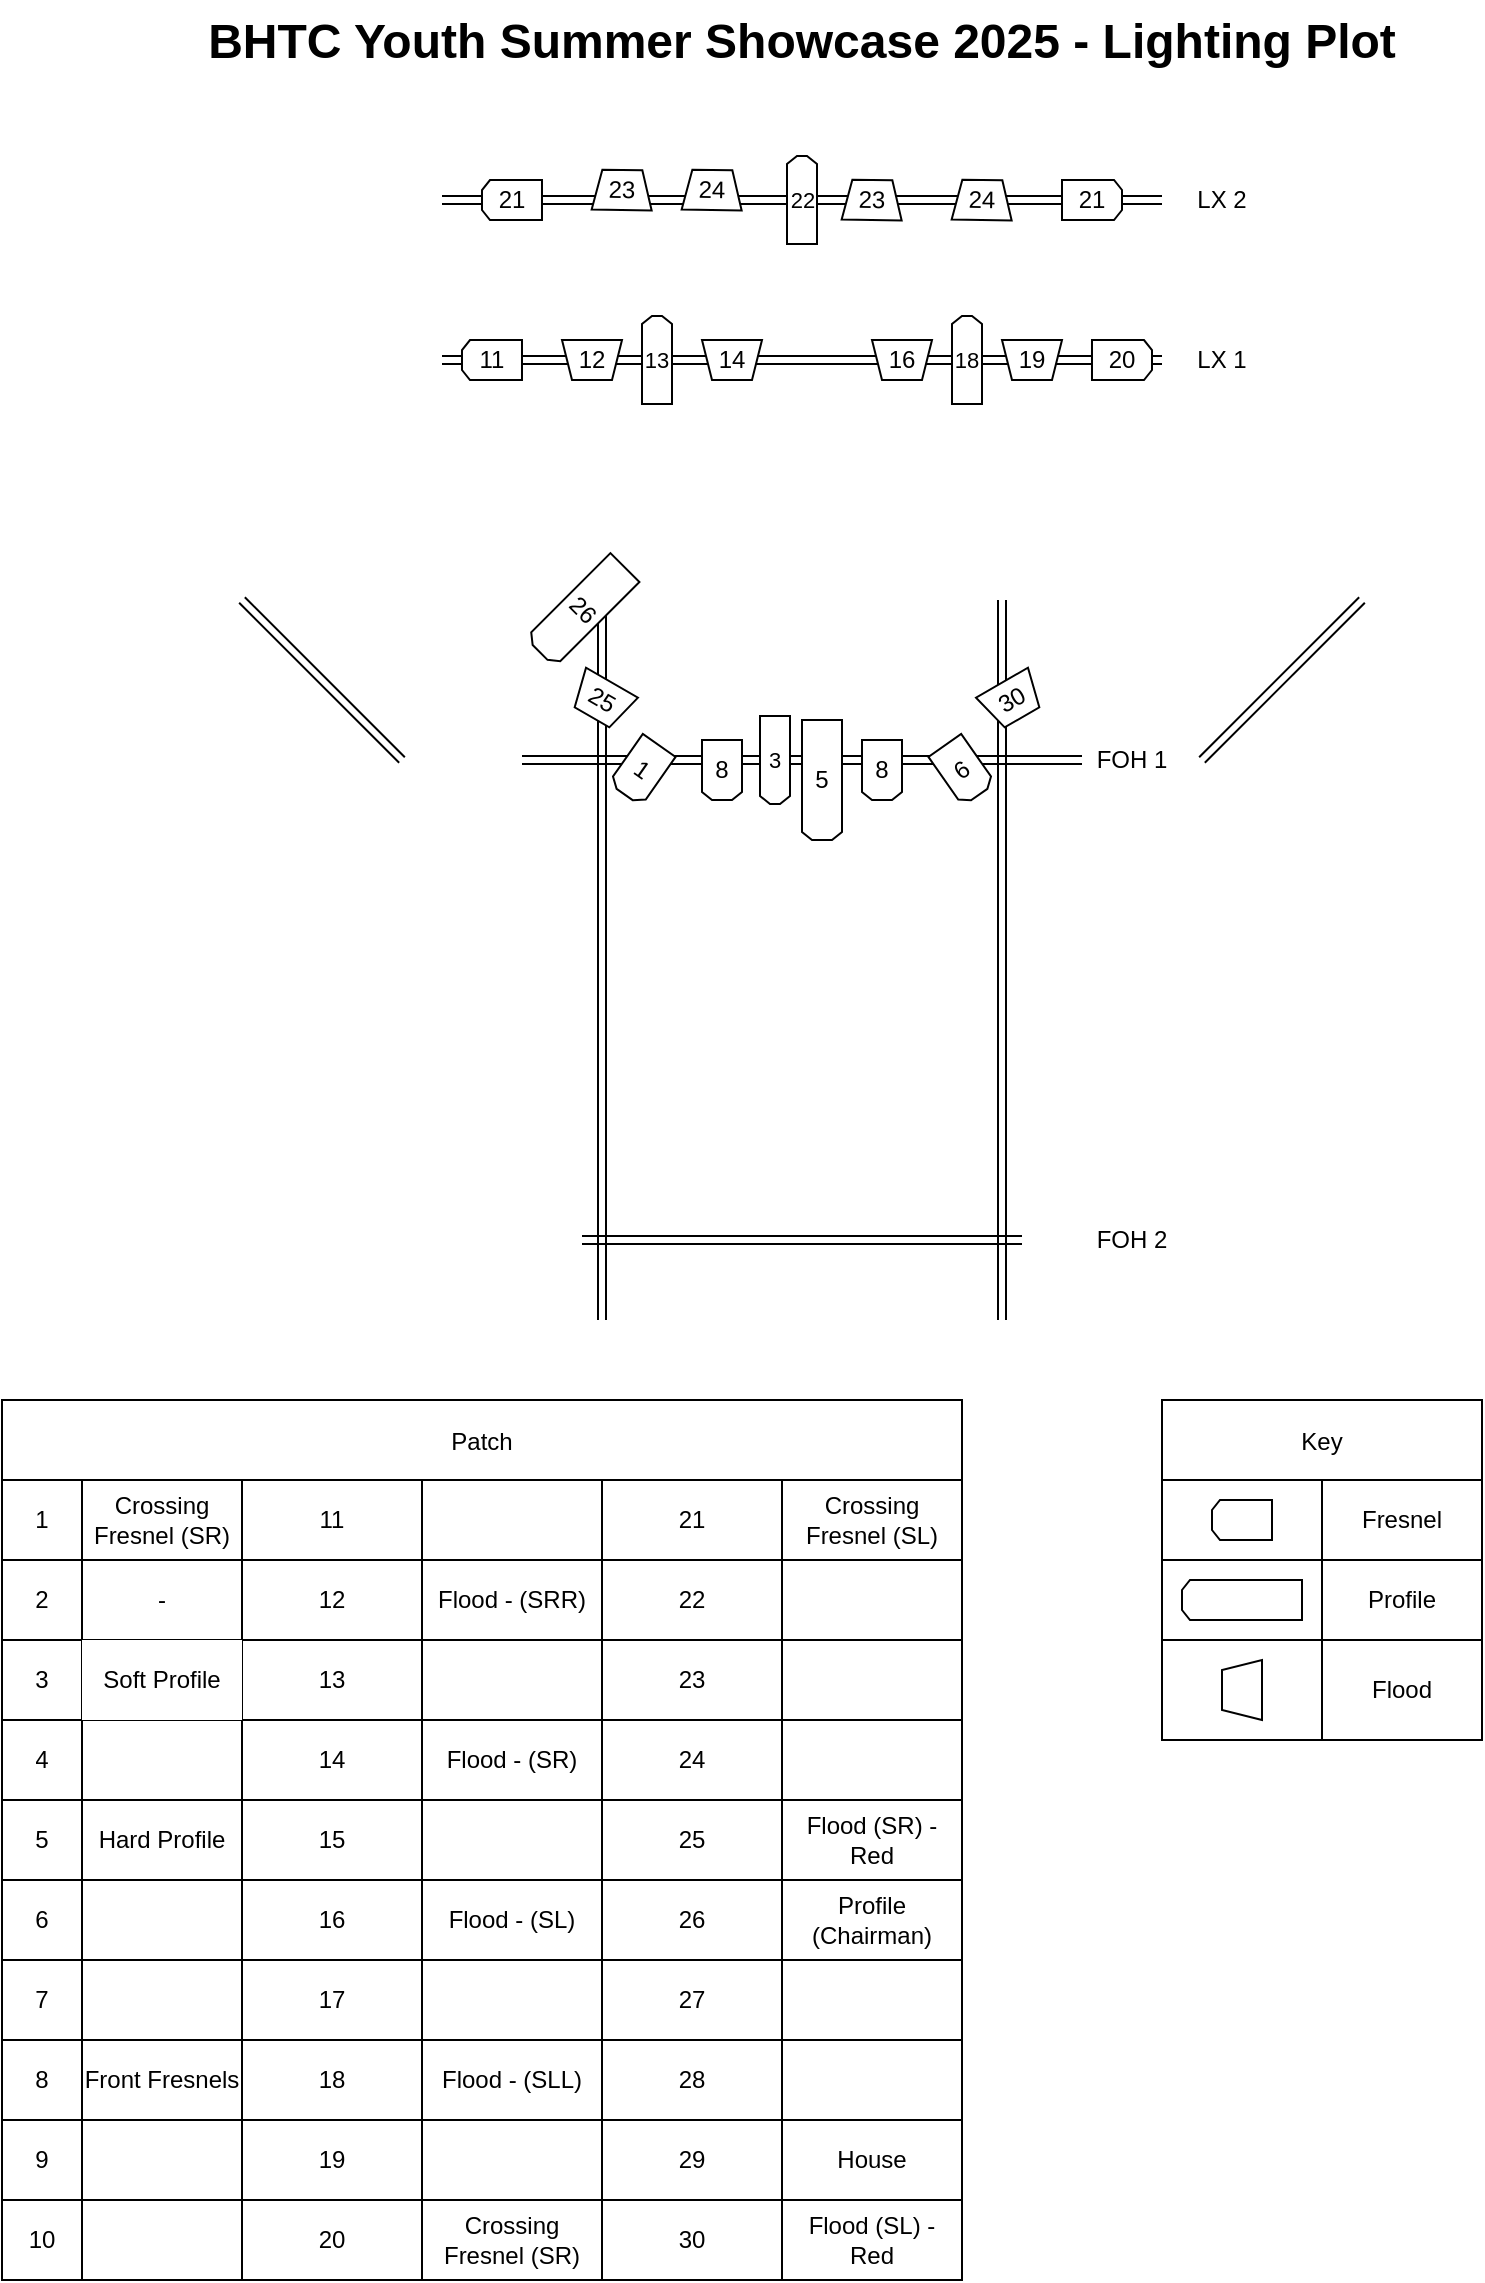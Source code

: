 <mxfile version="27.2.0">
  <diagram name="Page-1" id="0cR-pKz7L_kYpNocvQso">
    <mxGraphModel dx="839" dy="516" grid="1" gridSize="5" guides="1" tooltips="1" connect="1" arrows="1" fold="1" page="1" pageScale="1" pageWidth="827" pageHeight="1169" math="0" shadow="0">
      <root>
        <mxCell id="0" />
        <mxCell id="1" parent="0" />
        <mxCell id="gsc3AVZnk_Cv8aVm4X5c-15" value="Key" style="shape=table;startSize=40;container=1;collapsible=0;childLayout=tableLayout;movable=1;resizable=1;rotatable=1;deletable=1;editable=1;locked=0;connectable=1;" parent="1" vertex="1">
          <mxGeometry x="600" y="720" width="160" height="170" as="geometry" />
        </mxCell>
        <mxCell id="gsc3AVZnk_Cv8aVm4X5c-16" value="" style="shape=tableRow;horizontal=0;startSize=0;swimlaneHead=0;swimlaneBody=0;strokeColor=inherit;top=0;left=0;bottom=0;right=0;collapsible=0;dropTarget=0;fillColor=none;points=[[0,0.5],[1,0.5]];portConstraint=eastwest;" parent="gsc3AVZnk_Cv8aVm4X5c-15" vertex="1">
          <mxGeometry y="40" width="160" height="40" as="geometry" />
        </mxCell>
        <mxCell id="gsc3AVZnk_Cv8aVm4X5c-17" value="" style="shape=partialRectangle;html=1;whiteSpace=wrap;connectable=0;strokeColor=inherit;overflow=hidden;fillColor=none;top=0;left=0;bottom=0;right=0;pointerEvents=1;" parent="gsc3AVZnk_Cv8aVm4X5c-16" vertex="1">
          <mxGeometry width="80" height="40" as="geometry">
            <mxRectangle width="80" height="40" as="alternateBounds" />
          </mxGeometry>
        </mxCell>
        <mxCell id="gsc3AVZnk_Cv8aVm4X5c-18" value="Fresnel" style="shape=partialRectangle;html=1;whiteSpace=wrap;connectable=0;strokeColor=inherit;overflow=hidden;fillColor=none;top=0;left=0;bottom=0;right=0;pointerEvents=1;" parent="gsc3AVZnk_Cv8aVm4X5c-16" vertex="1">
          <mxGeometry x="80" width="80" height="40" as="geometry">
            <mxRectangle width="80" height="40" as="alternateBounds" />
          </mxGeometry>
        </mxCell>
        <mxCell id="gsc3AVZnk_Cv8aVm4X5c-19" value="" style="shape=tableRow;horizontal=0;startSize=0;swimlaneHead=0;swimlaneBody=0;strokeColor=inherit;top=0;left=0;bottom=0;right=0;collapsible=0;dropTarget=0;fillColor=none;points=[[0,0.5],[1,0.5]];portConstraint=eastwest;" parent="gsc3AVZnk_Cv8aVm4X5c-15" vertex="1">
          <mxGeometry y="80" width="160" height="40" as="geometry" />
        </mxCell>
        <mxCell id="gsc3AVZnk_Cv8aVm4X5c-20" value="" style="shape=partialRectangle;html=1;whiteSpace=wrap;connectable=0;strokeColor=inherit;overflow=hidden;fillColor=none;top=0;left=0;bottom=0;right=0;pointerEvents=1;" parent="gsc3AVZnk_Cv8aVm4X5c-19" vertex="1">
          <mxGeometry width="80" height="40" as="geometry">
            <mxRectangle width="80" height="40" as="alternateBounds" />
          </mxGeometry>
        </mxCell>
        <mxCell id="gsc3AVZnk_Cv8aVm4X5c-21" value="Profile" style="shape=partialRectangle;html=1;whiteSpace=wrap;connectable=0;strokeColor=inherit;overflow=hidden;fillColor=none;top=0;left=0;bottom=0;right=0;pointerEvents=1;" parent="gsc3AVZnk_Cv8aVm4X5c-19" vertex="1">
          <mxGeometry x="80" width="80" height="40" as="geometry">
            <mxRectangle width="80" height="40" as="alternateBounds" />
          </mxGeometry>
        </mxCell>
        <mxCell id="gsc3AVZnk_Cv8aVm4X5c-22" value="" style="shape=tableRow;horizontal=0;startSize=0;swimlaneHead=0;swimlaneBody=0;strokeColor=inherit;top=0;left=0;bottom=0;right=0;collapsible=0;dropTarget=0;fillColor=none;points=[[0,0.5],[1,0.5]];portConstraint=eastwest;" parent="gsc3AVZnk_Cv8aVm4X5c-15" vertex="1">
          <mxGeometry y="120" width="160" height="50" as="geometry" />
        </mxCell>
        <mxCell id="gsc3AVZnk_Cv8aVm4X5c-23" value="" style="shape=partialRectangle;html=1;whiteSpace=wrap;connectable=0;strokeColor=inherit;overflow=hidden;fillColor=none;top=0;left=0;bottom=0;right=0;pointerEvents=1;" parent="gsc3AVZnk_Cv8aVm4X5c-22" vertex="1">
          <mxGeometry width="80" height="50" as="geometry">
            <mxRectangle width="80" height="50" as="alternateBounds" />
          </mxGeometry>
        </mxCell>
        <mxCell id="gsc3AVZnk_Cv8aVm4X5c-24" value="Flood" style="shape=partialRectangle;html=1;whiteSpace=wrap;connectable=0;strokeColor=inherit;overflow=hidden;fillColor=none;top=0;left=0;bottom=0;right=0;pointerEvents=1;" parent="gsc3AVZnk_Cv8aVm4X5c-22" vertex="1">
          <mxGeometry x="80" width="80" height="50" as="geometry">
            <mxRectangle width="80" height="50" as="alternateBounds" />
          </mxGeometry>
        </mxCell>
        <mxCell id="x30-Vbi91ZwOQs9lhoYy-4" value="" style="edgeStyle=none;orthogonalLoop=1;jettySize=auto;html=1;rounded=0;fontSize=12;curved=1;shape=link;startSize=6;movable=0;resizable=0;rotatable=0;deletable=0;editable=0;locked=1;connectable=0;" parent="1" edge="1">
          <mxGeometry width="120" relative="1" as="geometry">
            <mxPoint x="320" y="680" as="sourcePoint" />
            <mxPoint x="320" y="320" as="targetPoint" />
            <Array as="points" />
          </mxGeometry>
        </mxCell>
        <mxCell id="x30-Vbi91ZwOQs9lhoYy-7" value="" style="edgeStyle=none;orthogonalLoop=1;jettySize=auto;html=1;rounded=0;fontSize=12;curved=1;shape=link;startSize=6;movable=0;resizable=0;rotatable=0;deletable=0;editable=0;locked=1;connectable=0;" parent="1" edge="1">
          <mxGeometry width="120" relative="1" as="geometry">
            <mxPoint x="520" y="680" as="sourcePoint" />
            <mxPoint x="520" y="320" as="targetPoint" />
            <Array as="points">
              <mxPoint x="520" y="500" />
            </Array>
          </mxGeometry>
        </mxCell>
        <mxCell id="x30-Vbi91ZwOQs9lhoYy-10" value="" style="edgeStyle=none;orthogonalLoop=1;jettySize=auto;html=1;rounded=0;fontSize=12;curved=1;shape=link;startSize=6;movable=0;resizable=0;rotatable=0;deletable=0;editable=0;locked=1;connectable=0;" parent="1" edge="1">
          <mxGeometry width="120" relative="1" as="geometry">
            <mxPoint x="560" y="400" as="sourcePoint" />
            <mxPoint x="280" y="400" as="targetPoint" />
            <Array as="points">
              <mxPoint x="414" y="400" />
            </Array>
          </mxGeometry>
        </mxCell>
        <mxCell id="x30-Vbi91ZwOQs9lhoYy-11" value="" style="edgeStyle=none;orthogonalLoop=1;jettySize=auto;html=1;rounded=0;fontSize=12;curved=1;shape=link;startSize=6;movable=0;resizable=0;rotatable=0;deletable=0;editable=0;locked=1;connectable=0;" parent="1" edge="1">
          <mxGeometry width="120" relative="1" as="geometry">
            <mxPoint x="530" y="640" as="sourcePoint" />
            <mxPoint x="310" y="640" as="targetPoint" />
            <Array as="points">
              <mxPoint x="414" y="640" />
            </Array>
          </mxGeometry>
        </mxCell>
        <mxCell id="TmjBKtmBgoDeZt3z3jt7-1" value="" style="edgeStyle=none;orthogonalLoop=1;jettySize=auto;html=1;rounded=0;fontSize=12;curved=1;shape=link;startSize=6;movable=0;resizable=0;rotatable=0;deletable=0;editable=0;locked=1;connectable=0;" parent="1" edge="1">
          <mxGeometry width="120" relative="1" as="geometry">
            <mxPoint x="600" y="200" as="sourcePoint" />
            <mxPoint x="240" y="200" as="targetPoint" />
            <Array as="points">
              <mxPoint x="464" y="200" />
            </Array>
          </mxGeometry>
        </mxCell>
        <mxCell id="VJrF4VuwuTOzUl-eug8C-1" value="" style="edgeStyle=none;orthogonalLoop=1;jettySize=auto;html=1;rounded=0;fontSize=12;curved=1;shape=link;startSize=6;movable=0;resizable=0;rotatable=0;deletable=0;editable=0;locked=1;connectable=0;" parent="1" edge="1">
          <mxGeometry width="120" relative="1" as="geometry">
            <mxPoint x="600" y="120" as="sourcePoint" />
            <mxPoint x="240" y="120" as="targetPoint" />
            <Array as="points">
              <mxPoint x="464" y="120" />
            </Array>
          </mxGeometry>
        </mxCell>
        <mxCell id="VJrF4VuwuTOzUl-eug8C-2" value="" style="edgeStyle=none;orthogonalLoop=1;jettySize=auto;html=1;rounded=0;fontSize=12;curved=1;shape=link;startSize=6;movable=0;resizable=0;rotatable=0;deletable=0;editable=0;locked=1;connectable=0;" parent="1" edge="1">
          <mxGeometry width="120" relative="1" as="geometry">
            <mxPoint x="700" y="320" as="sourcePoint" />
            <mxPoint x="620" y="400" as="targetPoint" />
            <Array as="points" />
          </mxGeometry>
        </mxCell>
        <mxCell id="VJrF4VuwuTOzUl-eug8C-3" value="" style="edgeStyle=none;orthogonalLoop=1;jettySize=auto;html=1;rounded=0;fontSize=12;curved=1;shape=link;startSize=6;movable=0;resizable=0;rotatable=0;deletable=0;editable=0;locked=1;connectable=0;" parent="1" edge="1">
          <mxGeometry width="120" relative="1" as="geometry">
            <mxPoint x="140" y="320" as="sourcePoint" />
            <mxPoint x="220" y="400" as="targetPoint" />
            <Array as="points" />
          </mxGeometry>
        </mxCell>
        <mxCell id="uhPALGmHis_ivpPRdaCl-106" value="&lt;h1 style=&quot;margin-top: 0px;&quot;&gt;&lt;span&gt;BHTC Youth Summer Showcase 2025 - Lighting Plot&lt;/span&gt;&lt;/h1&gt;" style="text;html=1;whiteSpace=wrap;overflow=hidden;rounded=0;align=center;" parent="1" vertex="1">
          <mxGeometry x="80" y="20" width="680" height="40" as="geometry" />
        </mxCell>
        <mxCell id="gsc3AVZnk_Cv8aVm4X5c-8" value="1" style="shape=loopLimit;rotation=35;size=5;labelBorderColor=none;align=center;verticalAlign=middle;direction=west;html=1;whiteSpace=wrap;" parent="1" vertex="1">
          <mxGeometry x="330" y="390" width="20" height="30" as="geometry" />
        </mxCell>
        <mxCell id="gsc3AVZnk_Cv8aVm4X5c-13" value="" style="shape=loopLimit;whiteSpace=wrap;html=1;rotation=0;size=5;direction=north;" parent="1" vertex="1">
          <mxGeometry x="625" y="770" width="30" height="20" as="geometry" />
        </mxCell>
        <mxCell id="QwZOxHsbDGRuCsRQ6tuZ-2" value="6" style="shape=loopLimit;whiteSpace=wrap;html=1;rotation=-35;size=5;labelBorderColor=none;align=center;verticalAlign=middle;direction=west;" parent="1" vertex="1">
          <mxGeometry x="490" y="390" width="20" height="30" as="geometry" />
        </mxCell>
        <mxCell id="QwZOxHsbDGRuCsRQ6tuZ-3" value="8" style="shape=loopLimit;whiteSpace=wrap;html=1;rotation=0;size=5;labelBorderColor=none;align=center;verticalAlign=middle;direction=west;" parent="1" vertex="1">
          <mxGeometry x="370" y="390" width="20" height="30" as="geometry" />
        </mxCell>
        <mxCell id="QwZOxHsbDGRuCsRQ6tuZ-4" value="8" style="shape=loopLimit;whiteSpace=wrap;html=1;rotation=0;size=5;labelBorderColor=none;align=center;verticalAlign=middle;direction=west;" parent="1" vertex="1">
          <mxGeometry x="450" y="390" width="20" height="30" as="geometry" />
        </mxCell>
        <mxCell id="QwZOxHsbDGRuCsRQ6tuZ-5" value="5" style="shape=loopLimit;whiteSpace=wrap;html=1;rotation=0;size=5;labelBorderColor=none;align=center;verticalAlign=middle;direction=west;" parent="1" vertex="1">
          <mxGeometry x="420" y="380" width="20" height="60" as="geometry" />
        </mxCell>
        <mxCell id="QwZOxHsbDGRuCsRQ6tuZ-7" value="" style="shape=loopLimit;whiteSpace=wrap;html=1;rotation=0;size=5;labelBorderColor=default;align=center;verticalAlign=middle;direction=north;" parent="1" vertex="1">
          <mxGeometry x="610" y="810" width="60" height="20" as="geometry" />
        </mxCell>
        <mxCell id="x87p_FEQ5hmGFxIxRb2J-2" value="" style="shape=trapezoid;perimeter=trapezoidPerimeter;whiteSpace=wrap;html=1;fixedSize=1;size=5;direction=north;" parent="1" vertex="1">
          <mxGeometry x="630" y="850" width="20" height="30" as="geometry" />
        </mxCell>
        <mxCell id="x87p_FEQ5hmGFxIxRb2J-3" value="30" style="shape=trapezoid;perimeter=trapezoidPerimeter;whiteSpace=wrap;html=1;fixedSize=1;size=5;direction=west;rotation=-30;gradientColor=none;strokeColor=light-dark(#000000,#FF0000);" parent="1" vertex="1">
          <mxGeometry x="510" y="360" width="30" height="20" as="geometry" />
        </mxCell>
        <mxCell id="x87p_FEQ5hmGFxIxRb2J-4" value="25" style="shape=trapezoid;perimeter=trapezoidPerimeter;whiteSpace=wrap;html=1;fixedSize=1;size=5;direction=west;rotation=30;gradientColor=none;strokeColor=light-dark(#000000,#FF0000);" parent="1" vertex="1">
          <mxGeometry x="305" y="360" width="30" height="20" as="geometry" />
        </mxCell>
        <mxCell id="x87p_FEQ5hmGFxIxRb2J-9" value="12" style="shape=trapezoid;perimeter=trapezoidPerimeter;whiteSpace=wrap;html=1;fixedSize=1;size=5;direction=west;rotation=0;gradientColor=none;strokeColor=light-dark(#000000,#00CC00);" parent="1" vertex="1">
          <mxGeometry x="300.0" y="190.0" width="30" height="20" as="geometry" />
        </mxCell>
        <mxCell id="x87p_FEQ5hmGFxIxRb2J-10" value="14" style="shape=trapezoid;perimeter=trapezoidPerimeter;whiteSpace=wrap;html=1;fixedSize=1;size=5;direction=west;rotation=0;gradientColor=none;strokeColor=light-dark(#000000,#FF0000);" parent="1" vertex="1">
          <mxGeometry x="370" y="190" width="30" height="20" as="geometry" />
        </mxCell>
        <mxCell id="x87p_FEQ5hmGFxIxRb2J-11" value="16" style="shape=trapezoid;perimeter=trapezoidPerimeter;whiteSpace=wrap;html=1;fixedSize=1;size=5;direction=west;rotation=0;gradientColor=none;strokeColor=light-dark(#000000,#007FFF);" parent="1" vertex="1">
          <mxGeometry x="455" y="190" width="30" height="20" as="geometry" />
        </mxCell>
        <mxCell id="x87p_FEQ5hmGFxIxRb2J-12" value="19" style="shape=trapezoid;perimeter=trapezoidPerimeter;whiteSpace=wrap;html=1;fixedSize=1;size=5;direction=west;rotation=0;gradientColor=none;strokeColor=light-dark(#000000,#FFE52E);" parent="1" vertex="1">
          <mxGeometry x="520" y="190" width="30" height="20" as="geometry" />
        </mxCell>
        <mxCell id="x87p_FEQ5hmGFxIxRb2J-21" value="FOH 2" style="text;html=1;align=center;verticalAlign=middle;whiteSpace=wrap;rounded=0;" parent="1" vertex="1">
          <mxGeometry x="555" y="625" width="60" height="30" as="geometry" />
        </mxCell>
        <mxCell id="x87p_FEQ5hmGFxIxRb2J-22" value="FOH 1" style="text;html=1;align=center;verticalAlign=middle;whiteSpace=wrap;rounded=0;" parent="1" vertex="1">
          <mxGeometry x="555" y="385" width="60" height="30" as="geometry" />
        </mxCell>
        <mxCell id="x87p_FEQ5hmGFxIxRb2J-23" value="LX 1" style="text;html=1;align=center;verticalAlign=middle;whiteSpace=wrap;rounded=0;" parent="1" vertex="1">
          <mxGeometry x="600" y="185" width="60" height="30" as="geometry" />
        </mxCell>
        <mxCell id="x87p_FEQ5hmGFxIxRb2J-25" value="LX 2" style="text;html=1;align=center;verticalAlign=middle;whiteSpace=wrap;rounded=0;" parent="1" vertex="1">
          <mxGeometry x="600" y="105" width="60" height="30" as="geometry" />
        </mxCell>
        <mxCell id="x87p_FEQ5hmGFxIxRb2J-26" value="21" style="shape=loopLimit;rotation=0;size=5;labelBorderColor=none;align=center;verticalAlign=middle;direction=north;html=1;whiteSpace=wrap;" parent="1" vertex="1">
          <mxGeometry x="259.995" y="110.003" width="30" height="20" as="geometry" />
        </mxCell>
        <mxCell id="x87p_FEQ5hmGFxIxRb2J-27" value="21" style="shape=loopLimit;rotation=0;size=5;labelBorderColor=none;align=center;verticalAlign=middle;direction=south;html=1;whiteSpace=wrap;" parent="1" vertex="1">
          <mxGeometry x="550" y="110" width="30" height="20" as="geometry" />
        </mxCell>
        <mxCell id="x87p_FEQ5hmGFxIxRb2J-30" value="&lt;span style=&quot;font-size: 11px;&quot;&gt;3&lt;/span&gt;" style="shape=loopLimit;whiteSpace=wrap;html=1;rotation=0;size=5;labelBorderColor=none;align=center;verticalAlign=middle;direction=west;" parent="1" vertex="1">
          <mxGeometry x="399" y="378.02" width="15" height="43.96" as="geometry" />
        </mxCell>
        <mxCell id="x87p_FEQ5hmGFxIxRb2J-32" value="26" style="shape=loopLimit;whiteSpace=wrap;html=1;rotation=45;size=5;labelBorderColor=none;align=center;verticalAlign=middle;direction=west;" parent="1" vertex="1">
          <mxGeometry x="300.0" y="295" width="20.51" height="60" as="geometry" />
        </mxCell>
        <mxCell id="JrFaHF6b2QVc-6VEAsCm-1" value="23" style="shape=trapezoid;perimeter=trapezoidPerimeter;whiteSpace=wrap;html=1;fixedSize=1;size=5;direction=east;rotation=1;gradientColor=none;strokeColor=light-dark(#000000,#FF0000);" vertex="1" parent="1">
          <mxGeometry x="315" y="105" width="30" height="20" as="geometry" />
        </mxCell>
        <mxCell id="JrFaHF6b2QVc-6VEAsCm-2" value="23" style="shape=trapezoid;perimeter=trapezoidPerimeter;whiteSpace=wrap;html=1;fixedSize=1;size=5;direction=east;rotation=1;gradientColor=none;strokeColor=light-dark(#000000,#FF0000);" vertex="1" parent="1">
          <mxGeometry x="440" y="110" width="30" height="20" as="geometry" />
        </mxCell>
        <mxCell id="JrFaHF6b2QVc-6VEAsCm-5" value="24" style="shape=trapezoid;perimeter=trapezoidPerimeter;whiteSpace=wrap;html=1;fixedSize=1;size=5;direction=east;rotation=1;gradientColor=none;strokeColor=light-dark(#000000,#FFE52E);" vertex="1" parent="1">
          <mxGeometry x="360" y="105" width="30" height="20" as="geometry" />
        </mxCell>
        <mxCell id="JrFaHF6b2QVc-6VEAsCm-6" value="&lt;span style=&quot;font-size: 11px;&quot;&gt;22&lt;/span&gt;" style="shape=loopLimit;whiteSpace=wrap;html=1;rotation=0;size=5;labelBorderColor=none;align=center;verticalAlign=middle;direction=east;" vertex="1" parent="1">
          <mxGeometry x="412.5" y="98.02" width="15" height="43.96" as="geometry" />
        </mxCell>
        <mxCell id="JrFaHF6b2QVc-6VEAsCm-7" value="24" style="shape=trapezoid;perimeter=trapezoidPerimeter;whiteSpace=wrap;html=1;fixedSize=1;size=5;direction=east;rotation=1;gradientColor=none;strokeColor=light-dark(#000000,#FFE52E);" vertex="1" parent="1">
          <mxGeometry x="495" y="110" width="30" height="20" as="geometry" />
        </mxCell>
        <mxCell id="JrFaHF6b2QVc-6VEAsCm-8" value="&lt;span style=&quot;font-size: 11px;&quot;&gt;13&lt;/span&gt;" style="shape=loopLimit;whiteSpace=wrap;html=1;rotation=0;size=5;labelBorderColor=none;align=center;verticalAlign=middle;direction=east;" vertex="1" parent="1">
          <mxGeometry x="340" y="178.02" width="15" height="43.96" as="geometry" />
        </mxCell>
        <mxCell id="JrFaHF6b2QVc-6VEAsCm-9" value="11" style="shape=loopLimit;rotation=0;size=5;labelBorderColor=none;align=center;verticalAlign=middle;direction=north;html=1;whiteSpace=wrap;" vertex="1" parent="1">
          <mxGeometry x="249.995" y="190.003" width="30" height="20" as="geometry" />
        </mxCell>
        <mxCell id="JrFaHF6b2QVc-6VEAsCm-10" value="20" style="shape=loopLimit;rotation=0;size=5;labelBorderColor=none;align=center;verticalAlign=middle;direction=south;html=1;whiteSpace=wrap;" vertex="1" parent="1">
          <mxGeometry x="564.995" y="190.003" width="30" height="20" as="geometry" />
        </mxCell>
        <mxCell id="VJrF4VuwuTOzUl-eug8C-97" value="Patch" style="shape=table;startSize=40;container=1;collapsible=0;childLayout=tableLayout;movable=1;resizable=1;rotatable=1;deletable=1;editable=1;locked=0;connectable=1;" parent="1" vertex="1">
          <mxGeometry x="20" y="720.0" width="480" height="440.0" as="geometry" />
        </mxCell>
        <mxCell id="VJrF4VuwuTOzUl-eug8C-98" value="" style="shape=tableRow;horizontal=0;startSize=0;swimlaneHead=0;swimlaneBody=0;strokeColor=inherit;top=0;left=0;bottom=0;right=0;collapsible=0;dropTarget=0;fillColor=none;points=[[0,0.5],[1,0.5]];portConstraint=eastwest;" parent="VJrF4VuwuTOzUl-eug8C-97" vertex="1">
          <mxGeometry y="40" width="480" height="40" as="geometry" />
        </mxCell>
        <mxCell id="VJrF4VuwuTOzUl-eug8C-99" value="1" style="shape=partialRectangle;html=1;whiteSpace=wrap;connectable=0;strokeColor=inherit;overflow=hidden;fillColor=none;top=0;left=0;bottom=0;right=0;pointerEvents=1;" parent="VJrF4VuwuTOzUl-eug8C-98" vertex="1">
          <mxGeometry width="40" height="40" as="geometry">
            <mxRectangle width="40" height="40" as="alternateBounds" />
          </mxGeometry>
        </mxCell>
        <mxCell id="VJrF4VuwuTOzUl-eug8C-100" value="Crossing Fresnel (SR)" style="shape=partialRectangle;html=1;whiteSpace=wrap;connectable=0;strokeColor=inherit;overflow=hidden;fillColor=none;top=0;left=0;bottom=0;right=0;pointerEvents=1;" parent="VJrF4VuwuTOzUl-eug8C-98" vertex="1">
          <mxGeometry x="40" width="80" height="40" as="geometry">
            <mxRectangle width="80" height="40" as="alternateBounds" />
          </mxGeometry>
        </mxCell>
        <mxCell id="uhPALGmHis_ivpPRdaCl-66" value="11" style="shape=partialRectangle;html=1;whiteSpace=wrap;connectable=0;strokeColor=inherit;overflow=hidden;fillColor=none;top=0;left=0;bottom=0;right=0;pointerEvents=1;" parent="VJrF4VuwuTOzUl-eug8C-98" vertex="1">
          <mxGeometry x="120" width="90" height="40" as="geometry">
            <mxRectangle width="90" height="40" as="alternateBounds" />
          </mxGeometry>
        </mxCell>
        <mxCell id="uhPALGmHis_ivpPRdaCl-96" style="shape=partialRectangle;html=1;whiteSpace=wrap;connectable=1;strokeColor=inherit;overflow=hidden;fillColor=none;top=0;left=0;bottom=0;right=0;pointerEvents=1;movable=1;resizable=1;rotatable=1;deletable=1;editable=1;locked=0;" parent="VJrF4VuwuTOzUl-eug8C-98" vertex="1">
          <mxGeometry x="210" width="90" height="40" as="geometry">
            <mxRectangle width="90" height="40" as="alternateBounds" />
          </mxGeometry>
        </mxCell>
        <mxCell id="uhPALGmHis_ivpPRdaCl-86" value="21" style="shape=partialRectangle;html=1;whiteSpace=wrap;connectable=0;strokeColor=inherit;overflow=hidden;fillColor=none;top=0;left=0;bottom=0;right=0;pointerEvents=1;" parent="VJrF4VuwuTOzUl-eug8C-98" vertex="1">
          <mxGeometry x="300" width="90" height="40" as="geometry">
            <mxRectangle width="90" height="40" as="alternateBounds" />
          </mxGeometry>
        </mxCell>
        <mxCell id="uhPALGmHis_ivpPRdaCl-76" value="Crossing Fresnel (SL)" style="shape=partialRectangle;html=1;whiteSpace=wrap;connectable=0;strokeColor=inherit;overflow=hidden;fillColor=none;top=0;left=0;bottom=0;right=0;pointerEvents=1;" parent="VJrF4VuwuTOzUl-eug8C-98" vertex="1">
          <mxGeometry x="390" width="90" height="40" as="geometry">
            <mxRectangle width="90" height="40" as="alternateBounds" />
          </mxGeometry>
        </mxCell>
        <mxCell id="VJrF4VuwuTOzUl-eug8C-101" value="" style="shape=tableRow;horizontal=0;startSize=0;swimlaneHead=0;swimlaneBody=0;strokeColor=inherit;top=0;left=0;bottom=0;right=0;collapsible=0;dropTarget=0;fillColor=none;points=[[0,0.5],[1,0.5]];portConstraint=eastwest;" parent="VJrF4VuwuTOzUl-eug8C-97" vertex="1">
          <mxGeometry y="80" width="480" height="40" as="geometry" />
        </mxCell>
        <mxCell id="VJrF4VuwuTOzUl-eug8C-102" value="2" style="shape=partialRectangle;html=1;whiteSpace=wrap;connectable=0;strokeColor=inherit;overflow=hidden;fillColor=none;top=0;left=0;bottom=0;right=0;pointerEvents=1;" parent="VJrF4VuwuTOzUl-eug8C-101" vertex="1">
          <mxGeometry width="40" height="40" as="geometry">
            <mxRectangle width="40" height="40" as="alternateBounds" />
          </mxGeometry>
        </mxCell>
        <mxCell id="VJrF4VuwuTOzUl-eug8C-103" value="-" style="shape=partialRectangle;html=1;whiteSpace=wrap;connectable=0;strokeColor=inherit;overflow=hidden;fillColor=none;top=0;left=0;bottom=0;right=0;pointerEvents=1;" parent="VJrF4VuwuTOzUl-eug8C-101" vertex="1">
          <mxGeometry x="40" width="80" height="40" as="geometry">
            <mxRectangle width="80" height="40" as="alternateBounds" />
          </mxGeometry>
        </mxCell>
        <mxCell id="uhPALGmHis_ivpPRdaCl-67" value="12" style="shape=partialRectangle;html=1;whiteSpace=wrap;connectable=0;strokeColor=inherit;overflow=hidden;fillColor=none;top=0;left=0;bottom=0;right=0;pointerEvents=1;" parent="VJrF4VuwuTOzUl-eug8C-101" vertex="1">
          <mxGeometry x="120" width="90" height="40" as="geometry">
            <mxRectangle width="90" height="40" as="alternateBounds" />
          </mxGeometry>
        </mxCell>
        <mxCell id="uhPALGmHis_ivpPRdaCl-97" value="Flood - (SRR)" style="shape=partialRectangle;html=1;whiteSpace=wrap;connectable=0;strokeColor=inherit;overflow=hidden;fillColor=none;top=0;left=0;bottom=0;right=0;pointerEvents=1;" parent="VJrF4VuwuTOzUl-eug8C-101" vertex="1">
          <mxGeometry x="210" width="90" height="40" as="geometry">
            <mxRectangle width="90" height="40" as="alternateBounds" />
          </mxGeometry>
        </mxCell>
        <mxCell id="uhPALGmHis_ivpPRdaCl-87" value="22" style="shape=partialRectangle;html=1;whiteSpace=wrap;connectable=0;strokeColor=inherit;overflow=hidden;fillColor=none;top=0;left=0;bottom=0;right=0;pointerEvents=1;" parent="VJrF4VuwuTOzUl-eug8C-101" vertex="1">
          <mxGeometry x="300" width="90" height="40" as="geometry">
            <mxRectangle width="90" height="40" as="alternateBounds" />
          </mxGeometry>
        </mxCell>
        <mxCell id="uhPALGmHis_ivpPRdaCl-77" style="shape=partialRectangle;html=1;whiteSpace=wrap;connectable=0;strokeColor=inherit;overflow=hidden;fillColor=none;top=0;left=0;bottom=0;right=0;pointerEvents=1;" parent="VJrF4VuwuTOzUl-eug8C-101" vertex="1">
          <mxGeometry x="390" width="90" height="40" as="geometry">
            <mxRectangle width="90" height="40" as="alternateBounds" />
          </mxGeometry>
        </mxCell>
        <mxCell id="VJrF4VuwuTOzUl-eug8C-104" value="" style="shape=tableRow;horizontal=0;startSize=0;swimlaneHead=0;swimlaneBody=0;strokeColor=inherit;top=0;left=0;bottom=0;right=0;collapsible=0;dropTarget=0;fillColor=none;points=[[0,0.5],[1,0.5]];portConstraint=eastwest;" parent="VJrF4VuwuTOzUl-eug8C-97" vertex="1">
          <mxGeometry y="120" width="480" height="40" as="geometry" />
        </mxCell>
        <mxCell id="VJrF4VuwuTOzUl-eug8C-105" value="3" style="shape=partialRectangle;html=1;whiteSpace=wrap;connectable=0;strokeColor=inherit;overflow=hidden;fillColor=none;top=0;left=0;bottom=0;right=0;pointerEvents=1;" parent="VJrF4VuwuTOzUl-eug8C-104" vertex="1">
          <mxGeometry width="40" height="40" as="geometry">
            <mxRectangle width="40" height="40" as="alternateBounds" />
          </mxGeometry>
        </mxCell>
        <mxCell id="VJrF4VuwuTOzUl-eug8C-106" value="Soft Profile" style="shape=partialRectangle;html=1;whiteSpace=wrap;connectable=0;strokeColor=inherit;overflow=hidden;fillColor=default;top=0;left=0;bottom=0;right=0;pointerEvents=1;" parent="VJrF4VuwuTOzUl-eug8C-104" vertex="1">
          <mxGeometry x="40" width="80" height="40" as="geometry">
            <mxRectangle width="80" height="40" as="alternateBounds" />
          </mxGeometry>
        </mxCell>
        <mxCell id="uhPALGmHis_ivpPRdaCl-68" value="13" style="shape=partialRectangle;html=1;whiteSpace=wrap;connectable=0;strokeColor=inherit;overflow=hidden;fillColor=none;top=0;left=0;bottom=0;right=0;pointerEvents=1;" parent="VJrF4VuwuTOzUl-eug8C-104" vertex="1">
          <mxGeometry x="120" width="90" height="40" as="geometry">
            <mxRectangle width="90" height="40" as="alternateBounds" />
          </mxGeometry>
        </mxCell>
        <mxCell id="uhPALGmHis_ivpPRdaCl-98" value="" style="shape=partialRectangle;html=1;whiteSpace=wrap;connectable=0;strokeColor=inherit;overflow=hidden;fillColor=none;top=0;left=0;bottom=0;right=0;pointerEvents=1;" parent="VJrF4VuwuTOzUl-eug8C-104" vertex="1">
          <mxGeometry x="210" width="90" height="40" as="geometry">
            <mxRectangle width="90" height="40" as="alternateBounds" />
          </mxGeometry>
        </mxCell>
        <mxCell id="uhPALGmHis_ivpPRdaCl-88" value="23" style="shape=partialRectangle;html=1;whiteSpace=wrap;connectable=0;strokeColor=inherit;overflow=hidden;fillColor=none;top=0;left=0;bottom=0;right=0;pointerEvents=1;" parent="VJrF4VuwuTOzUl-eug8C-104" vertex="1">
          <mxGeometry x="300" width="90" height="40" as="geometry">
            <mxRectangle width="90" height="40" as="alternateBounds" />
          </mxGeometry>
        </mxCell>
        <mxCell id="uhPALGmHis_ivpPRdaCl-78" style="shape=partialRectangle;html=1;whiteSpace=wrap;connectable=0;strokeColor=inherit;overflow=hidden;fillColor=none;top=0;left=0;bottom=0;right=0;pointerEvents=1;" parent="VJrF4VuwuTOzUl-eug8C-104" vertex="1">
          <mxGeometry x="390" width="90" height="40" as="geometry">
            <mxRectangle width="90" height="40" as="alternateBounds" />
          </mxGeometry>
        </mxCell>
        <mxCell id="VJrF4VuwuTOzUl-eug8C-107" value="" style="shape=tableRow;horizontal=0;startSize=0;swimlaneHead=0;swimlaneBody=0;strokeColor=inherit;top=0;left=0;bottom=0;right=0;collapsible=0;dropTarget=0;fillColor=none;points=[[0,0.5],[1,0.5]];portConstraint=eastwest;" parent="VJrF4VuwuTOzUl-eug8C-97" vertex="1">
          <mxGeometry y="160" width="480" height="40" as="geometry" />
        </mxCell>
        <mxCell id="VJrF4VuwuTOzUl-eug8C-108" value="4" style="shape=partialRectangle;html=1;whiteSpace=wrap;connectable=0;strokeColor=inherit;overflow=hidden;fillColor=none;top=0;left=0;bottom=0;right=0;pointerEvents=1;" parent="VJrF4VuwuTOzUl-eug8C-107" vertex="1">
          <mxGeometry width="40" height="40" as="geometry">
            <mxRectangle width="40" height="40" as="alternateBounds" />
          </mxGeometry>
        </mxCell>
        <mxCell id="VJrF4VuwuTOzUl-eug8C-109" value="" style="shape=partialRectangle;html=1;whiteSpace=wrap;connectable=0;strokeColor=inherit;overflow=hidden;fillColor=none;top=0;left=0;bottom=0;right=0;pointerEvents=1;" parent="VJrF4VuwuTOzUl-eug8C-107" vertex="1">
          <mxGeometry x="40" width="80" height="40" as="geometry">
            <mxRectangle width="80" height="40" as="alternateBounds" />
          </mxGeometry>
        </mxCell>
        <mxCell id="uhPALGmHis_ivpPRdaCl-69" value="14" style="shape=partialRectangle;html=1;whiteSpace=wrap;connectable=0;strokeColor=inherit;overflow=hidden;fillColor=none;top=0;left=0;bottom=0;right=0;pointerEvents=1;" parent="VJrF4VuwuTOzUl-eug8C-107" vertex="1">
          <mxGeometry x="120" width="90" height="40" as="geometry">
            <mxRectangle width="90" height="40" as="alternateBounds" />
          </mxGeometry>
        </mxCell>
        <mxCell id="uhPALGmHis_ivpPRdaCl-99" value="Flood - (SR)" style="shape=partialRectangle;html=1;whiteSpace=wrap;connectable=0;strokeColor=inherit;overflow=hidden;fillColor=none;top=0;left=0;bottom=0;right=0;pointerEvents=1;" parent="VJrF4VuwuTOzUl-eug8C-107" vertex="1">
          <mxGeometry x="210" width="90" height="40" as="geometry">
            <mxRectangle width="90" height="40" as="alternateBounds" />
          </mxGeometry>
        </mxCell>
        <mxCell id="uhPALGmHis_ivpPRdaCl-89" value="24" style="shape=partialRectangle;html=1;whiteSpace=wrap;connectable=0;strokeColor=inherit;overflow=hidden;fillColor=none;top=0;left=0;bottom=0;right=0;pointerEvents=1;" parent="VJrF4VuwuTOzUl-eug8C-107" vertex="1">
          <mxGeometry x="300" width="90" height="40" as="geometry">
            <mxRectangle width="90" height="40" as="alternateBounds" />
          </mxGeometry>
        </mxCell>
        <mxCell id="uhPALGmHis_ivpPRdaCl-79" style="shape=partialRectangle;html=1;whiteSpace=wrap;connectable=0;strokeColor=inherit;overflow=hidden;fillColor=none;top=0;left=0;bottom=0;right=0;pointerEvents=1;" parent="VJrF4VuwuTOzUl-eug8C-107" vertex="1">
          <mxGeometry x="390" width="90" height="40" as="geometry">
            <mxRectangle width="90" height="40" as="alternateBounds" />
          </mxGeometry>
        </mxCell>
        <mxCell id="VJrF4VuwuTOzUl-eug8C-110" value="" style="shape=tableRow;horizontal=0;startSize=0;swimlaneHead=0;swimlaneBody=0;strokeColor=inherit;top=0;left=0;bottom=0;right=0;collapsible=0;dropTarget=0;fillColor=none;points=[[0,0.5],[1,0.5]];portConstraint=eastwest;" parent="VJrF4VuwuTOzUl-eug8C-97" vertex="1">
          <mxGeometry y="200" width="480" height="40" as="geometry" />
        </mxCell>
        <mxCell id="VJrF4VuwuTOzUl-eug8C-111" value="5" style="shape=partialRectangle;html=1;whiteSpace=wrap;connectable=0;strokeColor=inherit;overflow=hidden;fillColor=none;top=0;left=0;bottom=0;right=0;pointerEvents=1;" parent="VJrF4VuwuTOzUl-eug8C-110" vertex="1">
          <mxGeometry width="40" height="40" as="geometry">
            <mxRectangle width="40" height="40" as="alternateBounds" />
          </mxGeometry>
        </mxCell>
        <mxCell id="VJrF4VuwuTOzUl-eug8C-112" value="Hard Profile" style="shape=partialRectangle;html=1;whiteSpace=wrap;connectable=0;strokeColor=inherit;overflow=hidden;fillColor=none;top=0;left=0;bottom=0;right=0;pointerEvents=1;" parent="VJrF4VuwuTOzUl-eug8C-110" vertex="1">
          <mxGeometry x="40" width="80" height="40" as="geometry">
            <mxRectangle width="80" height="40" as="alternateBounds" />
          </mxGeometry>
        </mxCell>
        <mxCell id="uhPALGmHis_ivpPRdaCl-70" value="15" style="shape=partialRectangle;html=1;whiteSpace=wrap;connectable=0;strokeColor=inherit;overflow=hidden;fillColor=none;top=0;left=0;bottom=0;right=0;pointerEvents=1;" parent="VJrF4VuwuTOzUl-eug8C-110" vertex="1">
          <mxGeometry x="120" width="90" height="40" as="geometry">
            <mxRectangle width="90" height="40" as="alternateBounds" />
          </mxGeometry>
        </mxCell>
        <mxCell id="uhPALGmHis_ivpPRdaCl-100" value="" style="shape=partialRectangle;html=1;whiteSpace=wrap;connectable=0;strokeColor=inherit;overflow=hidden;fillColor=none;top=0;left=0;bottom=0;right=0;pointerEvents=1;" parent="VJrF4VuwuTOzUl-eug8C-110" vertex="1">
          <mxGeometry x="210" width="90" height="40" as="geometry">
            <mxRectangle width="90" height="40" as="alternateBounds" />
          </mxGeometry>
        </mxCell>
        <mxCell id="uhPALGmHis_ivpPRdaCl-90" value="25" style="shape=partialRectangle;html=1;whiteSpace=wrap;connectable=0;strokeColor=inherit;overflow=hidden;fillColor=none;top=0;left=0;bottom=0;right=0;pointerEvents=1;" parent="VJrF4VuwuTOzUl-eug8C-110" vertex="1">
          <mxGeometry x="300" width="90" height="40" as="geometry">
            <mxRectangle width="90" height="40" as="alternateBounds" />
          </mxGeometry>
        </mxCell>
        <mxCell id="uhPALGmHis_ivpPRdaCl-80" value="Flood (SR) - Red" style="shape=partialRectangle;html=1;whiteSpace=wrap;connectable=0;strokeColor=inherit;overflow=hidden;fillColor=none;top=0;left=0;bottom=0;right=0;pointerEvents=1;" parent="VJrF4VuwuTOzUl-eug8C-110" vertex="1">
          <mxGeometry x="390" width="90" height="40" as="geometry">
            <mxRectangle width="90" height="40" as="alternateBounds" />
          </mxGeometry>
        </mxCell>
        <mxCell id="VJrF4VuwuTOzUl-eug8C-113" value="" style="shape=tableRow;horizontal=0;startSize=0;swimlaneHead=0;swimlaneBody=0;strokeColor=inherit;top=0;left=0;bottom=0;right=0;collapsible=0;dropTarget=0;fillColor=none;points=[[0,0.5],[1,0.5]];portConstraint=eastwest;" parent="VJrF4VuwuTOzUl-eug8C-97" vertex="1">
          <mxGeometry y="240" width="480" height="40" as="geometry" />
        </mxCell>
        <mxCell id="VJrF4VuwuTOzUl-eug8C-114" value="6" style="shape=partialRectangle;html=1;whiteSpace=wrap;connectable=0;strokeColor=inherit;overflow=hidden;fillColor=none;top=0;left=0;bottom=0;right=0;pointerEvents=1;" parent="VJrF4VuwuTOzUl-eug8C-113" vertex="1">
          <mxGeometry width="40" height="40" as="geometry">
            <mxRectangle width="40" height="40" as="alternateBounds" />
          </mxGeometry>
        </mxCell>
        <mxCell id="VJrF4VuwuTOzUl-eug8C-115" value="" style="shape=partialRectangle;html=1;whiteSpace=wrap;connectable=0;strokeColor=inherit;overflow=hidden;fillColor=none;top=0;left=0;bottom=0;right=0;pointerEvents=1;" parent="VJrF4VuwuTOzUl-eug8C-113" vertex="1">
          <mxGeometry x="40" width="80" height="40" as="geometry">
            <mxRectangle width="80" height="40" as="alternateBounds" />
          </mxGeometry>
        </mxCell>
        <mxCell id="uhPALGmHis_ivpPRdaCl-71" value="16" style="shape=partialRectangle;html=1;whiteSpace=wrap;connectable=0;strokeColor=inherit;overflow=hidden;fillColor=none;top=0;left=0;bottom=0;right=0;pointerEvents=1;" parent="VJrF4VuwuTOzUl-eug8C-113" vertex="1">
          <mxGeometry x="120" width="90" height="40" as="geometry">
            <mxRectangle width="90" height="40" as="alternateBounds" />
          </mxGeometry>
        </mxCell>
        <mxCell id="uhPALGmHis_ivpPRdaCl-101" value="Flood - (SL)" style="shape=partialRectangle;html=1;whiteSpace=wrap;connectable=0;strokeColor=inherit;overflow=hidden;fillColor=none;top=0;left=0;bottom=0;right=0;pointerEvents=1;" parent="VJrF4VuwuTOzUl-eug8C-113" vertex="1">
          <mxGeometry x="210" width="90" height="40" as="geometry">
            <mxRectangle width="90" height="40" as="alternateBounds" />
          </mxGeometry>
        </mxCell>
        <mxCell id="uhPALGmHis_ivpPRdaCl-91" value="26" style="shape=partialRectangle;html=1;whiteSpace=wrap;connectable=0;strokeColor=inherit;overflow=hidden;fillColor=none;top=0;left=0;bottom=0;right=0;pointerEvents=1;" parent="VJrF4VuwuTOzUl-eug8C-113" vertex="1">
          <mxGeometry x="300" width="90" height="40" as="geometry">
            <mxRectangle width="90" height="40" as="alternateBounds" />
          </mxGeometry>
        </mxCell>
        <mxCell id="uhPALGmHis_ivpPRdaCl-81" value="Profile (Chairman)" style="shape=partialRectangle;html=1;whiteSpace=wrap;connectable=0;strokeColor=inherit;overflow=hidden;fillColor=none;top=0;left=0;bottom=0;right=0;pointerEvents=1;" parent="VJrF4VuwuTOzUl-eug8C-113" vertex="1">
          <mxGeometry x="390" width="90" height="40" as="geometry">
            <mxRectangle width="90" height="40" as="alternateBounds" />
          </mxGeometry>
        </mxCell>
        <mxCell id="VJrF4VuwuTOzUl-eug8C-116" value="" style="shape=tableRow;horizontal=0;startSize=0;swimlaneHead=0;swimlaneBody=0;strokeColor=inherit;top=0;left=0;bottom=0;right=0;collapsible=0;dropTarget=0;fillColor=none;points=[[0,0.5],[1,0.5]];portConstraint=eastwest;" parent="VJrF4VuwuTOzUl-eug8C-97" vertex="1">
          <mxGeometry y="280" width="480" height="40" as="geometry" />
        </mxCell>
        <mxCell id="VJrF4VuwuTOzUl-eug8C-117" value="7" style="shape=partialRectangle;html=1;whiteSpace=wrap;connectable=0;strokeColor=inherit;overflow=hidden;fillColor=none;top=0;left=0;bottom=0;right=0;pointerEvents=1;" parent="VJrF4VuwuTOzUl-eug8C-116" vertex="1">
          <mxGeometry width="40" height="40" as="geometry">
            <mxRectangle width="40" height="40" as="alternateBounds" />
          </mxGeometry>
        </mxCell>
        <mxCell id="VJrF4VuwuTOzUl-eug8C-118" value="" style="shape=partialRectangle;html=1;whiteSpace=wrap;connectable=0;strokeColor=inherit;overflow=hidden;fillColor=none;top=0;left=0;bottom=0;right=0;pointerEvents=1;" parent="VJrF4VuwuTOzUl-eug8C-116" vertex="1">
          <mxGeometry x="40" width="80" height="40" as="geometry">
            <mxRectangle width="80" height="40" as="alternateBounds" />
          </mxGeometry>
        </mxCell>
        <mxCell id="uhPALGmHis_ivpPRdaCl-72" value="17" style="shape=partialRectangle;html=1;whiteSpace=wrap;connectable=0;strokeColor=inherit;overflow=hidden;fillColor=none;top=0;left=0;bottom=0;right=0;pointerEvents=1;" parent="VJrF4VuwuTOzUl-eug8C-116" vertex="1">
          <mxGeometry x="120" width="90" height="40" as="geometry">
            <mxRectangle width="90" height="40" as="alternateBounds" />
          </mxGeometry>
        </mxCell>
        <mxCell id="uhPALGmHis_ivpPRdaCl-102" value="" style="shape=partialRectangle;html=1;whiteSpace=wrap;connectable=0;strokeColor=inherit;overflow=hidden;fillColor=none;top=0;left=0;bottom=0;right=0;pointerEvents=1;" parent="VJrF4VuwuTOzUl-eug8C-116" vertex="1">
          <mxGeometry x="210" width="90" height="40" as="geometry">
            <mxRectangle width="90" height="40" as="alternateBounds" />
          </mxGeometry>
        </mxCell>
        <mxCell id="uhPALGmHis_ivpPRdaCl-92" value="27" style="shape=partialRectangle;html=1;whiteSpace=wrap;connectable=0;strokeColor=inherit;overflow=hidden;fillColor=none;top=0;left=0;bottom=0;right=0;pointerEvents=1;" parent="VJrF4VuwuTOzUl-eug8C-116" vertex="1">
          <mxGeometry x="300" width="90" height="40" as="geometry">
            <mxRectangle width="90" height="40" as="alternateBounds" />
          </mxGeometry>
        </mxCell>
        <mxCell id="uhPALGmHis_ivpPRdaCl-82" value="" style="shape=partialRectangle;html=1;whiteSpace=wrap;connectable=0;strokeColor=inherit;overflow=hidden;fillColor=none;top=0;left=0;bottom=0;right=0;pointerEvents=1;" parent="VJrF4VuwuTOzUl-eug8C-116" vertex="1">
          <mxGeometry x="390" width="90" height="40" as="geometry">
            <mxRectangle width="90" height="40" as="alternateBounds" />
          </mxGeometry>
        </mxCell>
        <mxCell id="VJrF4VuwuTOzUl-eug8C-119" value="" style="shape=tableRow;horizontal=0;startSize=0;swimlaneHead=0;swimlaneBody=0;strokeColor=inherit;top=0;left=0;bottom=0;right=0;collapsible=0;dropTarget=0;fillColor=none;points=[[0,0.5],[1,0.5]];portConstraint=eastwest;" parent="VJrF4VuwuTOzUl-eug8C-97" vertex="1">
          <mxGeometry y="320" width="480" height="40" as="geometry" />
        </mxCell>
        <mxCell id="VJrF4VuwuTOzUl-eug8C-120" value="8" style="shape=partialRectangle;html=1;whiteSpace=wrap;connectable=0;strokeColor=inherit;overflow=hidden;fillColor=none;top=0;left=0;bottom=0;right=0;pointerEvents=1;" parent="VJrF4VuwuTOzUl-eug8C-119" vertex="1">
          <mxGeometry width="40" height="40" as="geometry">
            <mxRectangle width="40" height="40" as="alternateBounds" />
          </mxGeometry>
        </mxCell>
        <mxCell id="VJrF4VuwuTOzUl-eug8C-121" value="Front Fresnels" style="shape=partialRectangle;html=1;whiteSpace=wrap;connectable=0;strokeColor=inherit;overflow=hidden;fillColor=none;top=0;left=0;bottom=0;right=0;pointerEvents=1;" parent="VJrF4VuwuTOzUl-eug8C-119" vertex="1">
          <mxGeometry x="40" width="80" height="40" as="geometry">
            <mxRectangle width="80" height="40" as="alternateBounds" />
          </mxGeometry>
        </mxCell>
        <mxCell id="uhPALGmHis_ivpPRdaCl-73" value="18" style="shape=partialRectangle;html=1;whiteSpace=wrap;connectable=0;strokeColor=inherit;overflow=hidden;fillColor=none;top=0;left=0;bottom=0;right=0;pointerEvents=1;" parent="VJrF4VuwuTOzUl-eug8C-119" vertex="1">
          <mxGeometry x="120" width="90" height="40" as="geometry">
            <mxRectangle width="90" height="40" as="alternateBounds" />
          </mxGeometry>
        </mxCell>
        <mxCell id="uhPALGmHis_ivpPRdaCl-103" value="Flood - (SLL)" style="shape=partialRectangle;html=1;whiteSpace=wrap;connectable=0;strokeColor=inherit;overflow=hidden;fillColor=none;top=0;left=0;bottom=0;right=0;pointerEvents=1;" parent="VJrF4VuwuTOzUl-eug8C-119" vertex="1">
          <mxGeometry x="210" width="90" height="40" as="geometry">
            <mxRectangle width="90" height="40" as="alternateBounds" />
          </mxGeometry>
        </mxCell>
        <mxCell id="uhPALGmHis_ivpPRdaCl-93" value="28" style="shape=partialRectangle;html=1;whiteSpace=wrap;connectable=0;strokeColor=inherit;overflow=hidden;fillColor=none;top=0;left=0;bottom=0;right=0;pointerEvents=1;" parent="VJrF4VuwuTOzUl-eug8C-119" vertex="1">
          <mxGeometry x="300" width="90" height="40" as="geometry">
            <mxRectangle width="90" height="40" as="alternateBounds" />
          </mxGeometry>
        </mxCell>
        <mxCell id="uhPALGmHis_ivpPRdaCl-83" style="shape=partialRectangle;html=1;whiteSpace=wrap;connectable=0;strokeColor=inherit;overflow=hidden;fillColor=none;top=0;left=0;bottom=0;right=0;pointerEvents=1;" parent="VJrF4VuwuTOzUl-eug8C-119" vertex="1">
          <mxGeometry x="390" width="90" height="40" as="geometry">
            <mxRectangle width="90" height="40" as="alternateBounds" />
          </mxGeometry>
        </mxCell>
        <mxCell id="VJrF4VuwuTOzUl-eug8C-122" value="" style="shape=tableRow;horizontal=0;startSize=0;swimlaneHead=0;swimlaneBody=0;strokeColor=inherit;top=0;left=0;bottom=0;right=0;collapsible=0;dropTarget=0;fillColor=none;points=[[0,0.5],[1,0.5]];portConstraint=eastwest;" parent="VJrF4VuwuTOzUl-eug8C-97" vertex="1">
          <mxGeometry y="360" width="480" height="40" as="geometry" />
        </mxCell>
        <mxCell id="VJrF4VuwuTOzUl-eug8C-123" value="9" style="shape=partialRectangle;html=1;whiteSpace=wrap;connectable=0;strokeColor=inherit;overflow=hidden;fillColor=none;top=0;left=0;bottom=0;right=0;pointerEvents=1;" parent="VJrF4VuwuTOzUl-eug8C-122" vertex="1">
          <mxGeometry width="40" height="40" as="geometry">
            <mxRectangle width="40" height="40" as="alternateBounds" />
          </mxGeometry>
        </mxCell>
        <mxCell id="VJrF4VuwuTOzUl-eug8C-124" value="" style="shape=partialRectangle;html=1;whiteSpace=wrap;connectable=0;strokeColor=inherit;overflow=hidden;fillColor=none;top=0;left=0;bottom=0;right=0;pointerEvents=1;" parent="VJrF4VuwuTOzUl-eug8C-122" vertex="1">
          <mxGeometry x="40" width="80" height="40" as="geometry">
            <mxRectangle width="80" height="40" as="alternateBounds" />
          </mxGeometry>
        </mxCell>
        <mxCell id="uhPALGmHis_ivpPRdaCl-74" value="19" style="shape=partialRectangle;html=1;whiteSpace=wrap;connectable=0;strokeColor=inherit;overflow=hidden;fillColor=none;top=0;left=0;bottom=0;right=0;pointerEvents=1;" parent="VJrF4VuwuTOzUl-eug8C-122" vertex="1">
          <mxGeometry x="120" width="90" height="40" as="geometry">
            <mxRectangle width="90" height="40" as="alternateBounds" />
          </mxGeometry>
        </mxCell>
        <mxCell id="uhPALGmHis_ivpPRdaCl-104" value="" style="shape=partialRectangle;html=1;whiteSpace=wrap;connectable=0;strokeColor=inherit;overflow=hidden;fillColor=none;top=0;left=0;bottom=0;right=0;pointerEvents=1;" parent="VJrF4VuwuTOzUl-eug8C-122" vertex="1">
          <mxGeometry x="210" width="90" height="40" as="geometry">
            <mxRectangle width="90" height="40" as="alternateBounds" />
          </mxGeometry>
        </mxCell>
        <mxCell id="uhPALGmHis_ivpPRdaCl-94" value="29" style="shape=partialRectangle;html=1;whiteSpace=wrap;connectable=0;strokeColor=inherit;overflow=hidden;fillColor=none;top=0;left=0;bottom=0;right=0;pointerEvents=1;" parent="VJrF4VuwuTOzUl-eug8C-122" vertex="1">
          <mxGeometry x="300" width="90" height="40" as="geometry">
            <mxRectangle width="90" height="40" as="alternateBounds" />
          </mxGeometry>
        </mxCell>
        <mxCell id="uhPALGmHis_ivpPRdaCl-84" value="House" style="shape=partialRectangle;html=1;whiteSpace=wrap;connectable=0;strokeColor=inherit;overflow=hidden;fillColor=none;top=0;left=0;bottom=0;right=0;pointerEvents=1;" parent="VJrF4VuwuTOzUl-eug8C-122" vertex="1">
          <mxGeometry x="390" width="90" height="40" as="geometry">
            <mxRectangle width="90" height="40" as="alternateBounds" />
          </mxGeometry>
        </mxCell>
        <mxCell id="VJrF4VuwuTOzUl-eug8C-125" value="" style="shape=tableRow;horizontal=0;startSize=0;swimlaneHead=0;swimlaneBody=0;strokeColor=inherit;top=0;left=0;bottom=0;right=0;collapsible=0;dropTarget=0;fillColor=none;points=[[0,0.5],[1,0.5]];portConstraint=eastwest;" parent="VJrF4VuwuTOzUl-eug8C-97" vertex="1">
          <mxGeometry y="400" width="480" height="40" as="geometry" />
        </mxCell>
        <mxCell id="VJrF4VuwuTOzUl-eug8C-126" value="10" style="shape=partialRectangle;html=1;whiteSpace=wrap;connectable=0;strokeColor=inherit;overflow=hidden;fillColor=none;top=0;left=0;bottom=0;right=0;pointerEvents=1;" parent="VJrF4VuwuTOzUl-eug8C-125" vertex="1">
          <mxGeometry width="40" height="40" as="geometry">
            <mxRectangle width="40" height="40" as="alternateBounds" />
          </mxGeometry>
        </mxCell>
        <mxCell id="VJrF4VuwuTOzUl-eug8C-127" value="" style="shape=partialRectangle;html=1;whiteSpace=wrap;connectable=0;strokeColor=inherit;overflow=hidden;fillColor=none;top=0;left=0;bottom=0;right=0;pointerEvents=1;" parent="VJrF4VuwuTOzUl-eug8C-125" vertex="1">
          <mxGeometry x="40" width="80" height="40" as="geometry">
            <mxRectangle width="80" height="40" as="alternateBounds" />
          </mxGeometry>
        </mxCell>
        <mxCell id="uhPALGmHis_ivpPRdaCl-75" value="20" style="shape=partialRectangle;html=1;whiteSpace=wrap;connectable=0;strokeColor=inherit;overflow=hidden;fillColor=none;top=0;left=0;bottom=0;right=0;pointerEvents=1;" parent="VJrF4VuwuTOzUl-eug8C-125" vertex="1">
          <mxGeometry x="120" width="90" height="40" as="geometry">
            <mxRectangle width="90" height="40" as="alternateBounds" />
          </mxGeometry>
        </mxCell>
        <mxCell id="uhPALGmHis_ivpPRdaCl-105" value="Crossing Fresnel (SR)" style="shape=partialRectangle;html=1;whiteSpace=wrap;connectable=0;strokeColor=inherit;overflow=hidden;fillColor=none;top=0;left=0;bottom=0;right=0;pointerEvents=1;" parent="VJrF4VuwuTOzUl-eug8C-125" vertex="1">
          <mxGeometry x="210" width="90" height="40" as="geometry">
            <mxRectangle width="90" height="40" as="alternateBounds" />
          </mxGeometry>
        </mxCell>
        <mxCell id="uhPALGmHis_ivpPRdaCl-95" value="30" style="shape=partialRectangle;html=1;whiteSpace=wrap;connectable=0;strokeColor=inherit;overflow=hidden;fillColor=none;top=0;left=0;bottom=0;right=0;pointerEvents=1;" parent="VJrF4VuwuTOzUl-eug8C-125" vertex="1">
          <mxGeometry x="300" width="90" height="40" as="geometry">
            <mxRectangle width="90" height="40" as="alternateBounds" />
          </mxGeometry>
        </mxCell>
        <mxCell id="uhPALGmHis_ivpPRdaCl-85" value="Flood (SL) - Red" style="shape=partialRectangle;html=1;whiteSpace=wrap;connectable=0;strokeColor=inherit;overflow=hidden;fillColor=none;top=0;left=0;bottom=0;right=0;pointerEvents=1;" parent="VJrF4VuwuTOzUl-eug8C-125" vertex="1">
          <mxGeometry x="390" width="90" height="40" as="geometry">
            <mxRectangle width="90" height="40" as="alternateBounds" />
          </mxGeometry>
        </mxCell>
        <mxCell id="JrFaHF6b2QVc-6VEAsCm-11" value="&lt;span style=&quot;font-size: 11px;&quot;&gt;18&lt;/span&gt;" style="shape=loopLimit;whiteSpace=wrap;html=1;rotation=0;size=5;labelBorderColor=none;align=center;verticalAlign=middle;direction=east;" vertex="1" parent="1">
          <mxGeometry x="495" y="178.02" width="15" height="43.96" as="geometry" />
        </mxCell>
      </root>
    </mxGraphModel>
  </diagram>
</mxfile>
